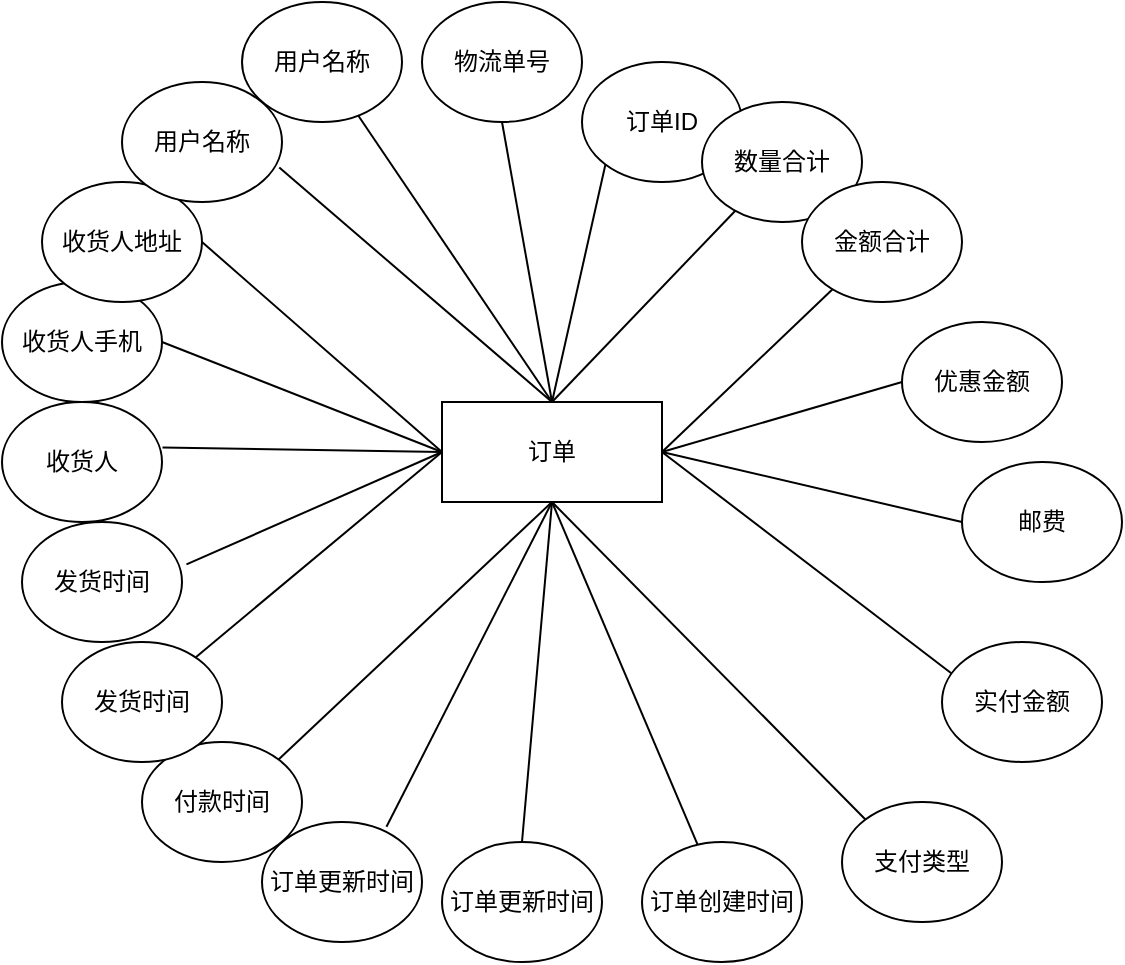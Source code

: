 <mxfile version="12.7.9" type="github">
  <diagram id="5vJSCrqg3OihruMQw9vf" name="第 1 页">
    <mxGraphModel dx="637" dy="1605" grid="1" gridSize="10" guides="1" tooltips="1" connect="1" arrows="1" fold="1" page="1" pageScale="1" pageWidth="827" pageHeight="1169" math="0" shadow="0">
      <root>
        <mxCell id="0" />
        <mxCell id="1" parent="0" />
        <mxCell id="Zc-Og9lo4LXf_VJUzNac-1" value="订单" style="rounded=0;whiteSpace=wrap;html=1;" vertex="1" parent="1">
          <mxGeometry x="250" y="190" width="110" height="50" as="geometry" />
        </mxCell>
        <mxCell id="Zc-Og9lo4LXf_VJUzNac-2" value="订单ID" style="ellipse;whiteSpace=wrap;html=1;" vertex="1" parent="1">
          <mxGeometry x="320" y="20" width="80" height="60" as="geometry" />
        </mxCell>
        <mxCell id="Zc-Og9lo4LXf_VJUzNac-3" value="数量合计" style="ellipse;whiteSpace=wrap;html=1;" vertex="1" parent="1">
          <mxGeometry x="380" y="40" width="80" height="60" as="geometry" />
        </mxCell>
        <mxCell id="Zc-Og9lo4LXf_VJUzNac-4" value="金额合计" style="ellipse;whiteSpace=wrap;html=1;" vertex="1" parent="1">
          <mxGeometry x="430" y="80" width="80" height="60" as="geometry" />
        </mxCell>
        <mxCell id="Zc-Og9lo4LXf_VJUzNac-5" value="优惠金额" style="ellipse;whiteSpace=wrap;html=1;" vertex="1" parent="1">
          <mxGeometry x="480" y="150" width="80" height="60" as="geometry" />
        </mxCell>
        <mxCell id="Zc-Og9lo4LXf_VJUzNac-6" value="邮费" style="ellipse;whiteSpace=wrap;html=1;" vertex="1" parent="1">
          <mxGeometry x="510" y="220" width="80" height="60" as="geometry" />
        </mxCell>
        <mxCell id="Zc-Og9lo4LXf_VJUzNac-7" value="实付金额" style="ellipse;whiteSpace=wrap;html=1;" vertex="1" parent="1">
          <mxGeometry x="500" y="310" width="80" height="60" as="geometry" />
        </mxCell>
        <mxCell id="Zc-Og9lo4LXf_VJUzNac-8" value="支付类型" style="ellipse;whiteSpace=wrap;html=1;" vertex="1" parent="1">
          <mxGeometry x="450" y="390" width="80" height="60" as="geometry" />
        </mxCell>
        <mxCell id="Zc-Og9lo4LXf_VJUzNac-9" value="订单创建时间" style="ellipse;whiteSpace=wrap;html=1;" vertex="1" parent="1">
          <mxGeometry x="350" y="410" width="80" height="60" as="geometry" />
        </mxCell>
        <mxCell id="Zc-Og9lo4LXf_VJUzNac-10" value="订单更新时间" style="ellipse;whiteSpace=wrap;html=1;" vertex="1" parent="1">
          <mxGeometry x="250" y="410" width="80" height="60" as="geometry" />
        </mxCell>
        <mxCell id="Zc-Og9lo4LXf_VJUzNac-11" value="订单更新时间" style="ellipse;whiteSpace=wrap;html=1;" vertex="1" parent="1">
          <mxGeometry x="160" y="400" width="80" height="60" as="geometry" />
        </mxCell>
        <mxCell id="Zc-Og9lo4LXf_VJUzNac-12" value="付款时间" style="ellipse;whiteSpace=wrap;html=1;" vertex="1" parent="1">
          <mxGeometry x="100" y="360" width="80" height="60" as="geometry" />
        </mxCell>
        <mxCell id="Zc-Og9lo4LXf_VJUzNac-13" value="发货时间" style="ellipse;whiteSpace=wrap;html=1;" vertex="1" parent="1">
          <mxGeometry x="60" y="310" width="80" height="60" as="geometry" />
        </mxCell>
        <mxCell id="Zc-Og9lo4LXf_VJUzNac-14" value="发货时间" style="ellipse;whiteSpace=wrap;html=1;" vertex="1" parent="1">
          <mxGeometry x="40" y="250" width="80" height="60" as="geometry" />
        </mxCell>
        <mxCell id="Zc-Og9lo4LXf_VJUzNac-15" value="收货人" style="ellipse;whiteSpace=wrap;html=1;" vertex="1" parent="1">
          <mxGeometry x="30" y="190" width="80" height="60" as="geometry" />
        </mxCell>
        <mxCell id="Zc-Og9lo4LXf_VJUzNac-16" value="收货人手机" style="ellipse;whiteSpace=wrap;html=1;" vertex="1" parent="1">
          <mxGeometry x="30" y="130" width="80" height="60" as="geometry" />
        </mxCell>
        <mxCell id="Zc-Og9lo4LXf_VJUzNac-17" value="收货人地址" style="ellipse;whiteSpace=wrap;html=1;" vertex="1" parent="1">
          <mxGeometry x="50" y="80" width="80" height="60" as="geometry" />
        </mxCell>
        <mxCell id="Zc-Og9lo4LXf_VJUzNac-18" value="用户名称" style="ellipse;whiteSpace=wrap;html=1;" vertex="1" parent="1">
          <mxGeometry x="90" y="30" width="80" height="60" as="geometry" />
        </mxCell>
        <mxCell id="Zc-Og9lo4LXf_VJUzNac-19" value="用户名称" style="ellipse;whiteSpace=wrap;html=1;" vertex="1" parent="1">
          <mxGeometry x="150" y="-10" width="80" height="60" as="geometry" />
        </mxCell>
        <mxCell id="Zc-Og9lo4LXf_VJUzNac-20" value="物流单号" style="ellipse;whiteSpace=wrap;html=1;" vertex="1" parent="1">
          <mxGeometry x="240" y="-10" width="80" height="60" as="geometry" />
        </mxCell>
        <mxCell id="Zc-Og9lo4LXf_VJUzNac-21" value="" style="endArrow=none;html=1;entryX=0.5;entryY=0;entryDx=0;entryDy=0;exitX=0.5;exitY=1;exitDx=0;exitDy=0;" edge="1" parent="1" source="Zc-Og9lo4LXf_VJUzNac-1" target="Zc-Og9lo4LXf_VJUzNac-10">
          <mxGeometry width="50" height="50" relative="1" as="geometry">
            <mxPoint x="300" y="260" as="sourcePoint" />
            <mxPoint x="350" y="200" as="targetPoint" />
          </mxGeometry>
        </mxCell>
        <mxCell id="Zc-Og9lo4LXf_VJUzNac-23" value="" style="endArrow=none;html=1;exitX=0.5;exitY=1;exitDx=0;exitDy=0;" edge="1" parent="1" source="Zc-Og9lo4LXf_VJUzNac-1" target="Zc-Og9lo4LXf_VJUzNac-9">
          <mxGeometry width="50" height="50" relative="1" as="geometry">
            <mxPoint x="315" y="250" as="sourcePoint" />
            <mxPoint x="300" y="420" as="targetPoint" />
          </mxGeometry>
        </mxCell>
        <mxCell id="Zc-Og9lo4LXf_VJUzNac-24" value="" style="endArrow=none;html=1;exitX=0.5;exitY=1;exitDx=0;exitDy=0;entryX=0;entryY=0;entryDx=0;entryDy=0;" edge="1" parent="1" source="Zc-Og9lo4LXf_VJUzNac-1" target="Zc-Og9lo4LXf_VJUzNac-8">
          <mxGeometry width="50" height="50" relative="1" as="geometry">
            <mxPoint x="315" y="250" as="sourcePoint" />
            <mxPoint x="387.852" y="421.417" as="targetPoint" />
          </mxGeometry>
        </mxCell>
        <mxCell id="Zc-Og9lo4LXf_VJUzNac-25" value="" style="endArrow=none;html=1;exitX=1;exitY=0.5;exitDx=0;exitDy=0;entryX=0.058;entryY=0.26;entryDx=0;entryDy=0;entryPerimeter=0;" edge="1" parent="1" source="Zc-Og9lo4LXf_VJUzNac-1" target="Zc-Og9lo4LXf_VJUzNac-7">
          <mxGeometry width="50" height="50" relative="1" as="geometry">
            <mxPoint x="315" y="250" as="sourcePoint" />
            <mxPoint x="471.716" y="408.787" as="targetPoint" />
          </mxGeometry>
        </mxCell>
        <mxCell id="Zc-Og9lo4LXf_VJUzNac-26" value="" style="endArrow=none;html=1;exitX=1;exitY=0.5;exitDx=0;exitDy=0;entryX=0;entryY=0.5;entryDx=0;entryDy=0;" edge="1" parent="1" source="Zc-Og9lo4LXf_VJUzNac-1" target="Zc-Og9lo4LXf_VJUzNac-6">
          <mxGeometry width="50" height="50" relative="1" as="geometry">
            <mxPoint x="370" y="225" as="sourcePoint" />
            <mxPoint x="514.64" y="335.6" as="targetPoint" />
          </mxGeometry>
        </mxCell>
        <mxCell id="Zc-Og9lo4LXf_VJUzNac-27" value="" style="endArrow=none;html=1;exitX=1;exitY=0.5;exitDx=0;exitDy=0;entryX=0;entryY=0.5;entryDx=0;entryDy=0;" edge="1" parent="1" source="Zc-Og9lo4LXf_VJUzNac-1" target="Zc-Og9lo4LXf_VJUzNac-5">
          <mxGeometry width="50" height="50" relative="1" as="geometry">
            <mxPoint x="370" y="225" as="sourcePoint" />
            <mxPoint x="520" y="260" as="targetPoint" />
          </mxGeometry>
        </mxCell>
        <mxCell id="Zc-Og9lo4LXf_VJUzNac-28" value="" style="endArrow=none;html=1;exitX=1;exitY=0.5;exitDx=0;exitDy=0;" edge="1" parent="1" source="Zc-Og9lo4LXf_VJUzNac-1" target="Zc-Og9lo4LXf_VJUzNac-4">
          <mxGeometry width="50" height="50" relative="1" as="geometry">
            <mxPoint x="370" y="225" as="sourcePoint" />
            <mxPoint x="490" y="190" as="targetPoint" />
          </mxGeometry>
        </mxCell>
        <mxCell id="Zc-Og9lo4LXf_VJUzNac-29" value="" style="endArrow=none;html=1;exitX=0.5;exitY=0;exitDx=0;exitDy=0;" edge="1" parent="1" source="Zc-Og9lo4LXf_VJUzNac-1" target="Zc-Og9lo4LXf_VJUzNac-3">
          <mxGeometry width="50" height="50" relative="1" as="geometry">
            <mxPoint x="370" y="225" as="sourcePoint" />
            <mxPoint x="455.287" y="143.59" as="targetPoint" />
          </mxGeometry>
        </mxCell>
        <mxCell id="Zc-Og9lo4LXf_VJUzNac-30" value="" style="endArrow=none;html=1;exitX=0.5;exitY=0;exitDx=0;exitDy=0;entryX=0;entryY=1;entryDx=0;entryDy=0;" edge="1" parent="1" source="Zc-Og9lo4LXf_VJUzNac-1" target="Zc-Og9lo4LXf_VJUzNac-2">
          <mxGeometry width="50" height="50" relative="1" as="geometry">
            <mxPoint x="315" y="200" as="sourcePoint" />
            <mxPoint x="406.655" y="104.36" as="targetPoint" />
          </mxGeometry>
        </mxCell>
        <mxCell id="Zc-Og9lo4LXf_VJUzNac-31" value="" style="endArrow=none;html=1;exitX=0.5;exitY=0;exitDx=0;exitDy=0;entryX=0.5;entryY=1;entryDx=0;entryDy=0;" edge="1" parent="1" source="Zc-Og9lo4LXf_VJUzNac-1" target="Zc-Og9lo4LXf_VJUzNac-20">
          <mxGeometry width="50" height="50" relative="1" as="geometry">
            <mxPoint x="315" y="200" as="sourcePoint" />
            <mxPoint x="341.716" y="81.213" as="targetPoint" />
          </mxGeometry>
        </mxCell>
        <mxCell id="Zc-Og9lo4LXf_VJUzNac-32" value="" style="endArrow=none;html=1;exitX=0.5;exitY=0;exitDx=0;exitDy=0;" edge="1" parent="1" source="Zc-Og9lo4LXf_VJUzNac-1" target="Zc-Og9lo4LXf_VJUzNac-19">
          <mxGeometry width="50" height="50" relative="1" as="geometry">
            <mxPoint x="315" y="200" as="sourcePoint" />
            <mxPoint x="290" y="60" as="targetPoint" />
          </mxGeometry>
        </mxCell>
        <mxCell id="Zc-Og9lo4LXf_VJUzNac-33" value="" style="endArrow=none;html=1;exitX=0.5;exitY=0;exitDx=0;exitDy=0;entryX=0.983;entryY=0.713;entryDx=0;entryDy=0;entryPerimeter=0;" edge="1" parent="1" source="Zc-Og9lo4LXf_VJUzNac-1" target="Zc-Og9lo4LXf_VJUzNac-18">
          <mxGeometry width="50" height="50" relative="1" as="geometry">
            <mxPoint x="315" y="200" as="sourcePoint" />
            <mxPoint x="218.098" y="56.754" as="targetPoint" />
          </mxGeometry>
        </mxCell>
        <mxCell id="Zc-Og9lo4LXf_VJUzNac-34" value="" style="endArrow=none;html=1;exitX=0;exitY=0.5;exitDx=0;exitDy=0;entryX=1;entryY=0.5;entryDx=0;entryDy=0;" edge="1" parent="1" source="Zc-Og9lo4LXf_VJUzNac-1" target="Zc-Og9lo4LXf_VJUzNac-17">
          <mxGeometry width="50" height="50" relative="1" as="geometry">
            <mxPoint x="315" y="200" as="sourcePoint" />
            <mxPoint x="178.64" y="82.78" as="targetPoint" />
          </mxGeometry>
        </mxCell>
        <mxCell id="Zc-Og9lo4LXf_VJUzNac-35" value="" style="endArrow=none;html=1;exitX=0;exitY=0.5;exitDx=0;exitDy=0;entryX=1;entryY=0.5;entryDx=0;entryDy=0;" edge="1" parent="1" source="Zc-Og9lo4LXf_VJUzNac-1" target="Zc-Og9lo4LXf_VJUzNac-16">
          <mxGeometry width="50" height="50" relative="1" as="geometry">
            <mxPoint x="260" y="225" as="sourcePoint" />
            <mxPoint x="140" y="120" as="targetPoint" />
          </mxGeometry>
        </mxCell>
        <mxCell id="Zc-Og9lo4LXf_VJUzNac-36" value="" style="endArrow=none;html=1;entryX=1.003;entryY=0.38;entryDx=0;entryDy=0;entryPerimeter=0;exitX=0;exitY=0.5;exitDx=0;exitDy=0;" edge="1" parent="1" source="Zc-Og9lo4LXf_VJUzNac-1" target="Zc-Og9lo4LXf_VJUzNac-15">
          <mxGeometry width="50" height="50" relative="1" as="geometry">
            <mxPoint x="250" y="210" as="sourcePoint" />
            <mxPoint x="120" y="170" as="targetPoint" />
          </mxGeometry>
        </mxCell>
        <mxCell id="Zc-Og9lo4LXf_VJUzNac-37" value="" style="endArrow=none;html=1;entryX=1.028;entryY=0.353;entryDx=0;entryDy=0;entryPerimeter=0;exitX=0;exitY=0.5;exitDx=0;exitDy=0;" edge="1" parent="1" source="Zc-Og9lo4LXf_VJUzNac-1" target="Zc-Og9lo4LXf_VJUzNac-14">
          <mxGeometry width="50" height="50" relative="1" as="geometry">
            <mxPoint x="260" y="225" as="sourcePoint" />
            <mxPoint x="120.24" y="222.8" as="targetPoint" />
          </mxGeometry>
        </mxCell>
        <mxCell id="Zc-Og9lo4LXf_VJUzNac-38" value="" style="endArrow=none;html=1;exitX=0;exitY=0.5;exitDx=0;exitDy=0;" edge="1" parent="1" source="Zc-Og9lo4LXf_VJUzNac-1" target="Zc-Og9lo4LXf_VJUzNac-13">
          <mxGeometry width="50" height="50" relative="1" as="geometry">
            <mxPoint x="260" y="225" as="sourcePoint" />
            <mxPoint x="132.24" y="281.18" as="targetPoint" />
          </mxGeometry>
        </mxCell>
        <mxCell id="Zc-Og9lo4LXf_VJUzNac-39" value="" style="endArrow=none;html=1;exitX=0.5;exitY=1;exitDx=0;exitDy=0;entryX=1;entryY=0;entryDx=0;entryDy=0;" edge="1" parent="1" source="Zc-Og9lo4LXf_VJUzNac-1" target="Zc-Og9lo4LXf_VJUzNac-12">
          <mxGeometry width="50" height="50" relative="1" as="geometry">
            <mxPoint x="260" y="225" as="sourcePoint" />
            <mxPoint x="136.759" y="327.701" as="targetPoint" />
          </mxGeometry>
        </mxCell>
        <mxCell id="Zc-Og9lo4LXf_VJUzNac-40" value="" style="endArrow=none;html=1;exitX=0.5;exitY=1;exitDx=0;exitDy=0;entryX=0.778;entryY=0.04;entryDx=0;entryDy=0;entryPerimeter=0;" edge="1" parent="1" source="Zc-Og9lo4LXf_VJUzNac-1" target="Zc-Og9lo4LXf_VJUzNac-11">
          <mxGeometry width="50" height="50" relative="1" as="geometry">
            <mxPoint x="315" y="250" as="sourcePoint" />
            <mxPoint x="178.284" y="378.787" as="targetPoint" />
          </mxGeometry>
        </mxCell>
      </root>
    </mxGraphModel>
  </diagram>
</mxfile>
